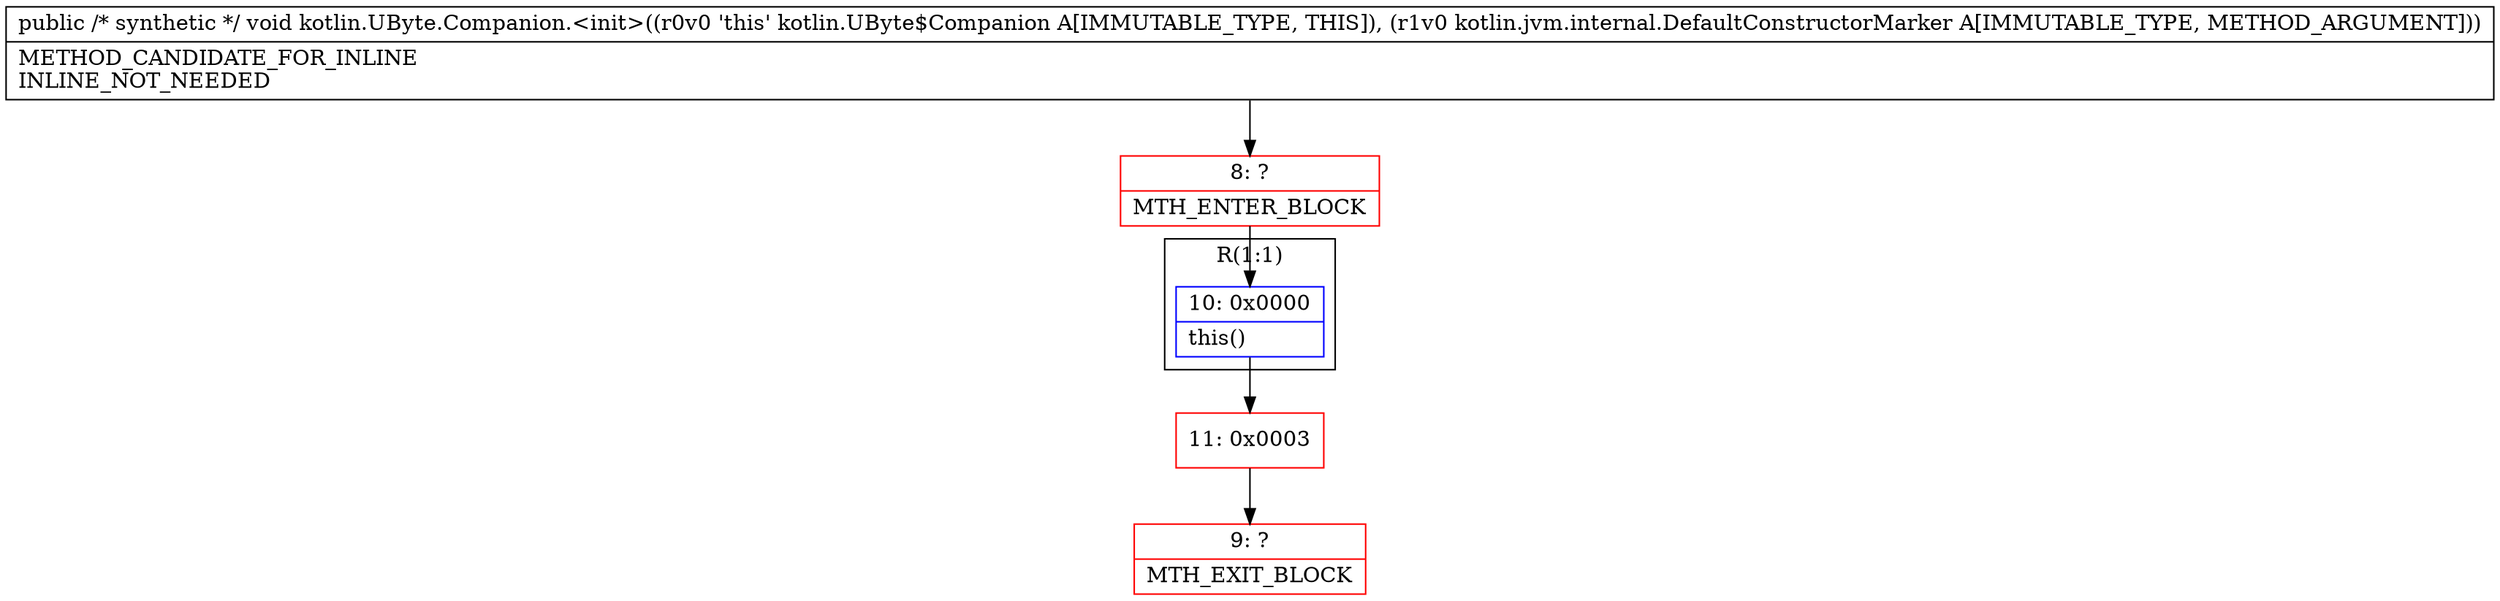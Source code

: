 digraph "CFG forkotlin.UByte.Companion.\<init\>(Lkotlin\/jvm\/internal\/DefaultConstructorMarker;)V" {
subgraph cluster_Region_1509008710 {
label = "R(1:1)";
node [shape=record,color=blue];
Node_10 [shape=record,label="{10\:\ 0x0000|this()\l}"];
}
Node_8 [shape=record,color=red,label="{8\:\ ?|MTH_ENTER_BLOCK\l}"];
Node_11 [shape=record,color=red,label="{11\:\ 0x0003}"];
Node_9 [shape=record,color=red,label="{9\:\ ?|MTH_EXIT_BLOCK\l}"];
MethodNode[shape=record,label="{public \/* synthetic *\/ void kotlin.UByte.Companion.\<init\>((r0v0 'this' kotlin.UByte$Companion A[IMMUTABLE_TYPE, THIS]), (r1v0 kotlin.jvm.internal.DefaultConstructorMarker A[IMMUTABLE_TYPE, METHOD_ARGUMENT]))  | METHOD_CANDIDATE_FOR_INLINE\lINLINE_NOT_NEEDED\l}"];
MethodNode -> Node_8;Node_10 -> Node_11;
Node_8 -> Node_10;
Node_11 -> Node_9;
}

